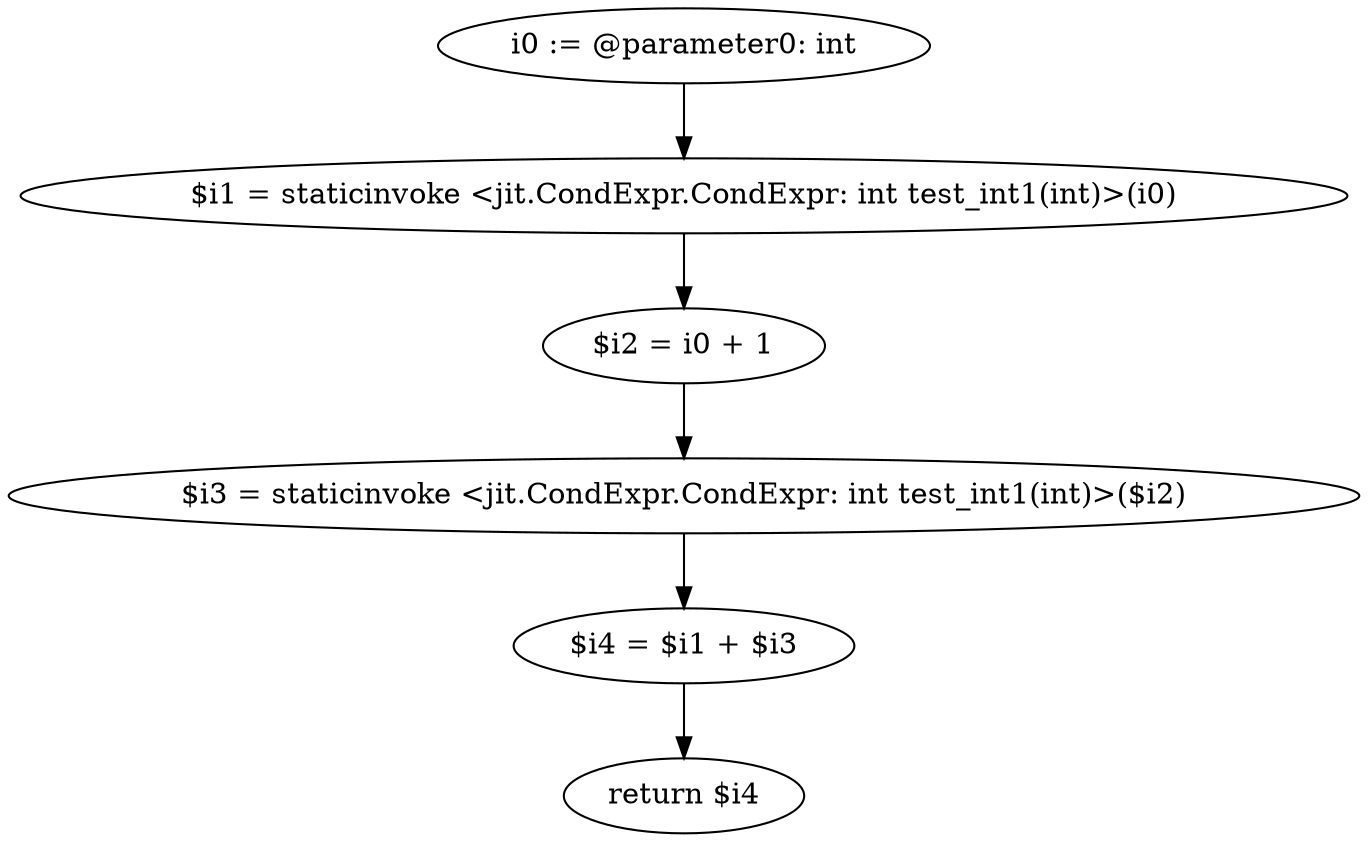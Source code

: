 digraph "unitGraph" {
    "i0 := @parameter0: int"
    "$i1 = staticinvoke <jit.CondExpr.CondExpr: int test_int1(int)>(i0)"
    "$i2 = i0 + 1"
    "$i3 = staticinvoke <jit.CondExpr.CondExpr: int test_int1(int)>($i2)"
    "$i4 = $i1 + $i3"
    "return $i4"
    "i0 := @parameter0: int"->"$i1 = staticinvoke <jit.CondExpr.CondExpr: int test_int1(int)>(i0)";
    "$i1 = staticinvoke <jit.CondExpr.CondExpr: int test_int1(int)>(i0)"->"$i2 = i0 + 1";
    "$i2 = i0 + 1"->"$i3 = staticinvoke <jit.CondExpr.CondExpr: int test_int1(int)>($i2)";
    "$i3 = staticinvoke <jit.CondExpr.CondExpr: int test_int1(int)>($i2)"->"$i4 = $i1 + $i3";
    "$i4 = $i1 + $i3"->"return $i4";
}

